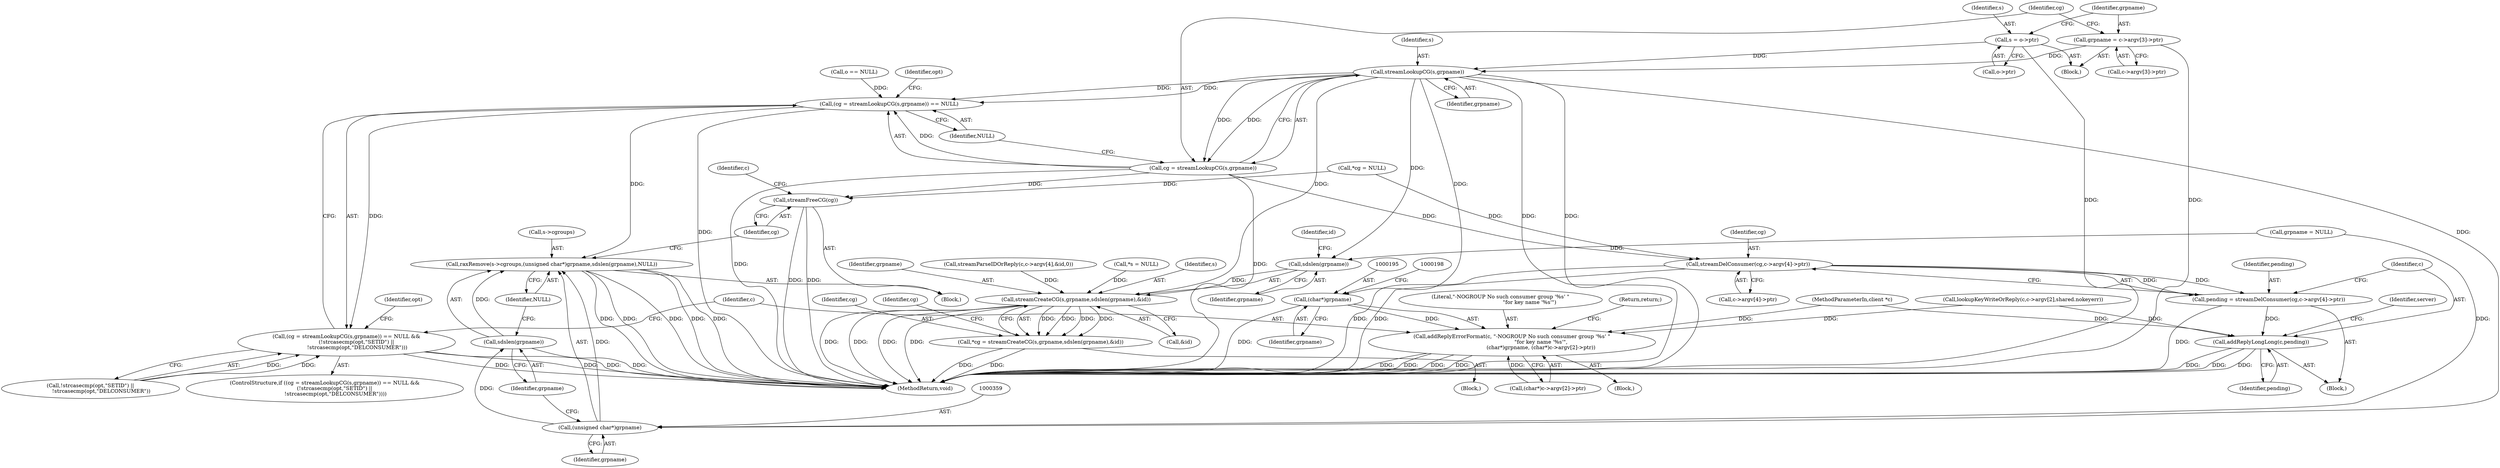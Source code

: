 digraph "0_redis_c04082cf138f1f51cedf05ee9ad36fb6763cafc6@pointer" {
"1000177" [label="(Call,streamLookupCG(s,grpname))"];
"1000158" [label="(Call,s = o->ptr)"];
"1000163" [label="(Call,grpname = c->argv[3]->ptr)"];
"1000174" [label="(Call,(cg = streamLookupCG(s,grpname)) == NULL)"];
"1000173" [label="(Call,(cg = streamLookupCG(s,grpname)) == NULL &&\n            (!strcasecmp(opt,\"SETID\") ||\n             !strcasecmp(opt,\"DELCONSUMER\")))"];
"1000354" [label="(Call,raxRemove(s->cgroups,(unsigned char*)grpname,sdslen(grpname),NULL))"];
"1000175" [label="(Call,cg = streamLookupCG(s,grpname))"];
"1000364" [label="(Call,streamFreeCG(cg))"];
"1000394" [label="(Call,streamDelConsumer(cg,c->argv[4]->ptr))"];
"1000392" [label="(Call,pending = streamDelConsumer(cg,c->argv[4]->ptr))"];
"1000403" [label="(Call,addReplyLongLong(c,pending))"];
"1000194" [label="(Call,(char*)grpname)"];
"1000191" [label="(Call,addReplyErrorFormat(c, \"-NOGROUP No such consumer group '%s' \"\n                                   \"for key name '%s'\",\n                                   (char*)grpname, (char*)c->argv[2]->ptr))"];
"1000256" [label="(Call,streamCreateCG(s,grpname,sdslen(grpname),&id))"];
"1000254" [label="(Call,*cg = streamCreateCG(s,grpname,sdslen(grpname),&id))"];
"1000259" [label="(Call,sdslen(grpname))"];
"1000358" [label="(Call,(unsigned char*)grpname)"];
"1000361" [label="(Call,sdslen(grpname))"];
"1000408" [label="(Identifier,server)"];
"1000174" [label="(Call,(cg = streamLookupCG(s,grpname)) == NULL)"];
"1000405" [label="(Identifier,pending)"];
"1000193" [label="(Literal,\"-NOGROUP No such consumer group '%s' \"\n                                   \"for key name '%s'\")"];
"1000120" [label="(Call,*cg = NULL)"];
"1000197" [label="(Call,(char*)c->argv[2]->ptr)"];
"1000218" [label="(Block,)"];
"1000176" [label="(Identifier,cg)"];
"1000173" [label="(Call,(cg = streamLookupCG(s,grpname)) == NULL &&\n            (!strcasecmp(opt,\"SETID\") ||\n             !strcasecmp(opt,\"DELCONSUMER\")))"];
"1000264" [label="(Identifier,cg)"];
"1000178" [label="(Identifier,s)"];
"1000190" [label="(Block,)"];
"1000257" [label="(Identifier,s)"];
"1000191" [label="(Call,addReplyErrorFormat(c, \"-NOGROUP No such consumer group '%s' \"\n                                   \"for key name '%s'\",\n                                   (char*)grpname, (char*)c->argv[2]->ptr))"];
"1000258" [label="(Identifier,grpname)"];
"1000396" [label="(Call,c->argv[4]->ptr)"];
"1000206" [label="(Return,return;)"];
"1000255" [label="(Identifier,cg)"];
"1000358" [label="(Call,(unsigned char*)grpname)"];
"1000355" [label="(Call,s->cgroups)"];
"1000361" [label="(Call,sdslen(grpname))"];
"1000158" [label="(Call,s = o->ptr)"];
"1000262" [label="(Identifier,id)"];
"1000354" [label="(Call,raxRemove(s->cgroups,(unsigned char*)grpname,sdslen(grpname),NULL))"];
"1000404" [label="(Identifier,c)"];
"1000427" [label="(MethodReturn,void)"];
"1000180" [label="(Identifier,NULL)"];
"1000240" [label="(Call,streamParseIDOrReply(c,c->argv[4],&id,0))"];
"1000159" [label="(Identifier,s)"];
"1000175" [label="(Call,cg = streamLookupCG(s,grpname))"];
"1000164" [label="(Identifier,grpname)"];
"1000192" [label="(Identifier,c)"];
"1000143" [label="(Call,lookupKeyWriteOrReply(c,c->argv[2],shared.nokeyerr))"];
"1000362" [label="(Identifier,grpname)"];
"1000260" [label="(Identifier,grpname)"];
"1000194" [label="(Call,(char*)grpname)"];
"1000172" [label="(ControlStructure,if ((cg = streamLookupCG(s,grpname)) == NULL &&\n            (!strcasecmp(opt,\"SETID\") ||\n             !strcasecmp(opt,\"DELCONSUMER\"))))"];
"1000367" [label="(Identifier,c)"];
"1000395" [label="(Identifier,cg)"];
"1000116" [label="(Call,grpname = NULL)"];
"1000353" [label="(Block,)"];
"1000363" [label="(Identifier,NULL)"];
"1000160" [label="(Call,o->ptr)"];
"1000184" [label="(Identifier,opt)"];
"1000392" [label="(Call,pending = streamDelConsumer(cg,c->argv[4]->ptr))"];
"1000360" [label="(Identifier,grpname)"];
"1000106" [label="(MethodParameterIn,client *c)"];
"1000256" [label="(Call,streamCreateCG(s,grpname,sdslen(grpname),&id))"];
"1000179" [label="(Identifier,grpname)"];
"1000139" [label="(Block,)"];
"1000165" [label="(Call,c->argv[3]->ptr)"];
"1000163" [label="(Call,grpname = c->argv[3]->ptr)"];
"1000112" [label="(Call,*s = NULL)"];
"1000390" [label="(Block,)"];
"1000254" [label="(Call,*cg = streamCreateCG(s,grpname,sdslen(grpname),&id))"];
"1000177" [label="(Call,streamLookupCG(s,grpname))"];
"1000364" [label="(Call,streamFreeCG(cg))"];
"1000394" [label="(Call,streamDelConsumer(cg,c->argv[4]->ptr))"];
"1000211" [label="(Identifier,opt)"];
"1000261" [label="(Call,&id)"];
"1000181" [label="(Call,!strcasecmp(opt,\"SETID\") ||\n             !strcasecmp(opt,\"DELCONSUMER\"))"];
"1000259" [label="(Call,sdslen(grpname))"];
"1000393" [label="(Identifier,pending)"];
"1000403" [label="(Call,addReplyLongLong(c,pending))"];
"1000154" [label="(Call,o == NULL)"];
"1000365" [label="(Identifier,cg)"];
"1000196" [label="(Identifier,grpname)"];
"1000177" -> "1000175"  [label="AST: "];
"1000177" -> "1000179"  [label="CFG: "];
"1000178" -> "1000177"  [label="AST: "];
"1000179" -> "1000177"  [label="AST: "];
"1000175" -> "1000177"  [label="CFG: "];
"1000177" -> "1000427"  [label="DDG: "];
"1000177" -> "1000427"  [label="DDG: "];
"1000177" -> "1000174"  [label="DDG: "];
"1000177" -> "1000174"  [label="DDG: "];
"1000177" -> "1000175"  [label="DDG: "];
"1000177" -> "1000175"  [label="DDG: "];
"1000158" -> "1000177"  [label="DDG: "];
"1000163" -> "1000177"  [label="DDG: "];
"1000177" -> "1000194"  [label="DDG: "];
"1000177" -> "1000256"  [label="DDG: "];
"1000177" -> "1000259"  [label="DDG: "];
"1000177" -> "1000358"  [label="DDG: "];
"1000158" -> "1000139"  [label="AST: "];
"1000158" -> "1000160"  [label="CFG: "];
"1000159" -> "1000158"  [label="AST: "];
"1000160" -> "1000158"  [label="AST: "];
"1000164" -> "1000158"  [label="CFG: "];
"1000158" -> "1000427"  [label="DDG: "];
"1000163" -> "1000139"  [label="AST: "];
"1000163" -> "1000165"  [label="CFG: "];
"1000164" -> "1000163"  [label="AST: "];
"1000165" -> "1000163"  [label="AST: "];
"1000176" -> "1000163"  [label="CFG: "];
"1000163" -> "1000427"  [label="DDG: "];
"1000174" -> "1000173"  [label="AST: "];
"1000174" -> "1000180"  [label="CFG: "];
"1000175" -> "1000174"  [label="AST: "];
"1000180" -> "1000174"  [label="AST: "];
"1000184" -> "1000174"  [label="CFG: "];
"1000173" -> "1000174"  [label="CFG: "];
"1000174" -> "1000427"  [label="DDG: "];
"1000174" -> "1000173"  [label="DDG: "];
"1000175" -> "1000174"  [label="DDG: "];
"1000154" -> "1000174"  [label="DDG: "];
"1000174" -> "1000354"  [label="DDG: "];
"1000173" -> "1000172"  [label="AST: "];
"1000173" -> "1000181"  [label="CFG: "];
"1000181" -> "1000173"  [label="AST: "];
"1000192" -> "1000173"  [label="CFG: "];
"1000211" -> "1000173"  [label="CFG: "];
"1000173" -> "1000427"  [label="DDG: "];
"1000173" -> "1000427"  [label="DDG: "];
"1000173" -> "1000427"  [label="DDG: "];
"1000181" -> "1000173"  [label="DDG: "];
"1000181" -> "1000173"  [label="DDG: "];
"1000354" -> "1000353"  [label="AST: "];
"1000354" -> "1000363"  [label="CFG: "];
"1000355" -> "1000354"  [label="AST: "];
"1000358" -> "1000354"  [label="AST: "];
"1000361" -> "1000354"  [label="AST: "];
"1000363" -> "1000354"  [label="AST: "];
"1000365" -> "1000354"  [label="CFG: "];
"1000354" -> "1000427"  [label="DDG: "];
"1000354" -> "1000427"  [label="DDG: "];
"1000354" -> "1000427"  [label="DDG: "];
"1000354" -> "1000427"  [label="DDG: "];
"1000354" -> "1000427"  [label="DDG: "];
"1000358" -> "1000354"  [label="DDG: "];
"1000361" -> "1000354"  [label="DDG: "];
"1000176" -> "1000175"  [label="AST: "];
"1000180" -> "1000175"  [label="CFG: "];
"1000175" -> "1000427"  [label="DDG: "];
"1000175" -> "1000427"  [label="DDG: "];
"1000175" -> "1000364"  [label="DDG: "];
"1000175" -> "1000394"  [label="DDG: "];
"1000364" -> "1000353"  [label="AST: "];
"1000364" -> "1000365"  [label="CFG: "];
"1000365" -> "1000364"  [label="AST: "];
"1000367" -> "1000364"  [label="CFG: "];
"1000364" -> "1000427"  [label="DDG: "];
"1000364" -> "1000427"  [label="DDG: "];
"1000120" -> "1000364"  [label="DDG: "];
"1000394" -> "1000392"  [label="AST: "];
"1000394" -> "1000396"  [label="CFG: "];
"1000395" -> "1000394"  [label="AST: "];
"1000396" -> "1000394"  [label="AST: "];
"1000392" -> "1000394"  [label="CFG: "];
"1000394" -> "1000427"  [label="DDG: "];
"1000394" -> "1000427"  [label="DDG: "];
"1000394" -> "1000392"  [label="DDG: "];
"1000394" -> "1000392"  [label="DDG: "];
"1000120" -> "1000394"  [label="DDG: "];
"1000392" -> "1000390"  [label="AST: "];
"1000393" -> "1000392"  [label="AST: "];
"1000404" -> "1000392"  [label="CFG: "];
"1000392" -> "1000427"  [label="DDG: "];
"1000392" -> "1000403"  [label="DDG: "];
"1000403" -> "1000390"  [label="AST: "];
"1000403" -> "1000405"  [label="CFG: "];
"1000404" -> "1000403"  [label="AST: "];
"1000405" -> "1000403"  [label="AST: "];
"1000408" -> "1000403"  [label="CFG: "];
"1000403" -> "1000427"  [label="DDG: "];
"1000403" -> "1000427"  [label="DDG: "];
"1000403" -> "1000427"  [label="DDG: "];
"1000143" -> "1000403"  [label="DDG: "];
"1000106" -> "1000403"  [label="DDG: "];
"1000194" -> "1000191"  [label="AST: "];
"1000194" -> "1000196"  [label="CFG: "];
"1000195" -> "1000194"  [label="AST: "];
"1000196" -> "1000194"  [label="AST: "];
"1000198" -> "1000194"  [label="CFG: "];
"1000194" -> "1000427"  [label="DDG: "];
"1000194" -> "1000191"  [label="DDG: "];
"1000191" -> "1000190"  [label="AST: "];
"1000191" -> "1000197"  [label="CFG: "];
"1000192" -> "1000191"  [label="AST: "];
"1000193" -> "1000191"  [label="AST: "];
"1000197" -> "1000191"  [label="AST: "];
"1000206" -> "1000191"  [label="CFG: "];
"1000191" -> "1000427"  [label="DDG: "];
"1000191" -> "1000427"  [label="DDG: "];
"1000191" -> "1000427"  [label="DDG: "];
"1000191" -> "1000427"  [label="DDG: "];
"1000143" -> "1000191"  [label="DDG: "];
"1000106" -> "1000191"  [label="DDG: "];
"1000197" -> "1000191"  [label="DDG: "];
"1000256" -> "1000254"  [label="AST: "];
"1000256" -> "1000261"  [label="CFG: "];
"1000257" -> "1000256"  [label="AST: "];
"1000258" -> "1000256"  [label="AST: "];
"1000259" -> "1000256"  [label="AST: "];
"1000261" -> "1000256"  [label="AST: "];
"1000254" -> "1000256"  [label="CFG: "];
"1000256" -> "1000427"  [label="DDG: "];
"1000256" -> "1000427"  [label="DDG: "];
"1000256" -> "1000427"  [label="DDG: "];
"1000256" -> "1000427"  [label="DDG: "];
"1000256" -> "1000254"  [label="DDG: "];
"1000256" -> "1000254"  [label="DDG: "];
"1000256" -> "1000254"  [label="DDG: "];
"1000256" -> "1000254"  [label="DDG: "];
"1000112" -> "1000256"  [label="DDG: "];
"1000259" -> "1000256"  [label="DDG: "];
"1000240" -> "1000256"  [label="DDG: "];
"1000254" -> "1000218"  [label="AST: "];
"1000255" -> "1000254"  [label="AST: "];
"1000264" -> "1000254"  [label="CFG: "];
"1000254" -> "1000427"  [label="DDG: "];
"1000254" -> "1000427"  [label="DDG: "];
"1000259" -> "1000260"  [label="CFG: "];
"1000260" -> "1000259"  [label="AST: "];
"1000262" -> "1000259"  [label="CFG: "];
"1000116" -> "1000259"  [label="DDG: "];
"1000358" -> "1000360"  [label="CFG: "];
"1000359" -> "1000358"  [label="AST: "];
"1000360" -> "1000358"  [label="AST: "];
"1000362" -> "1000358"  [label="CFG: "];
"1000116" -> "1000358"  [label="DDG: "];
"1000358" -> "1000361"  [label="DDG: "];
"1000361" -> "1000362"  [label="CFG: "];
"1000362" -> "1000361"  [label="AST: "];
"1000363" -> "1000361"  [label="CFG: "];
"1000361" -> "1000427"  [label="DDG: "];
}
